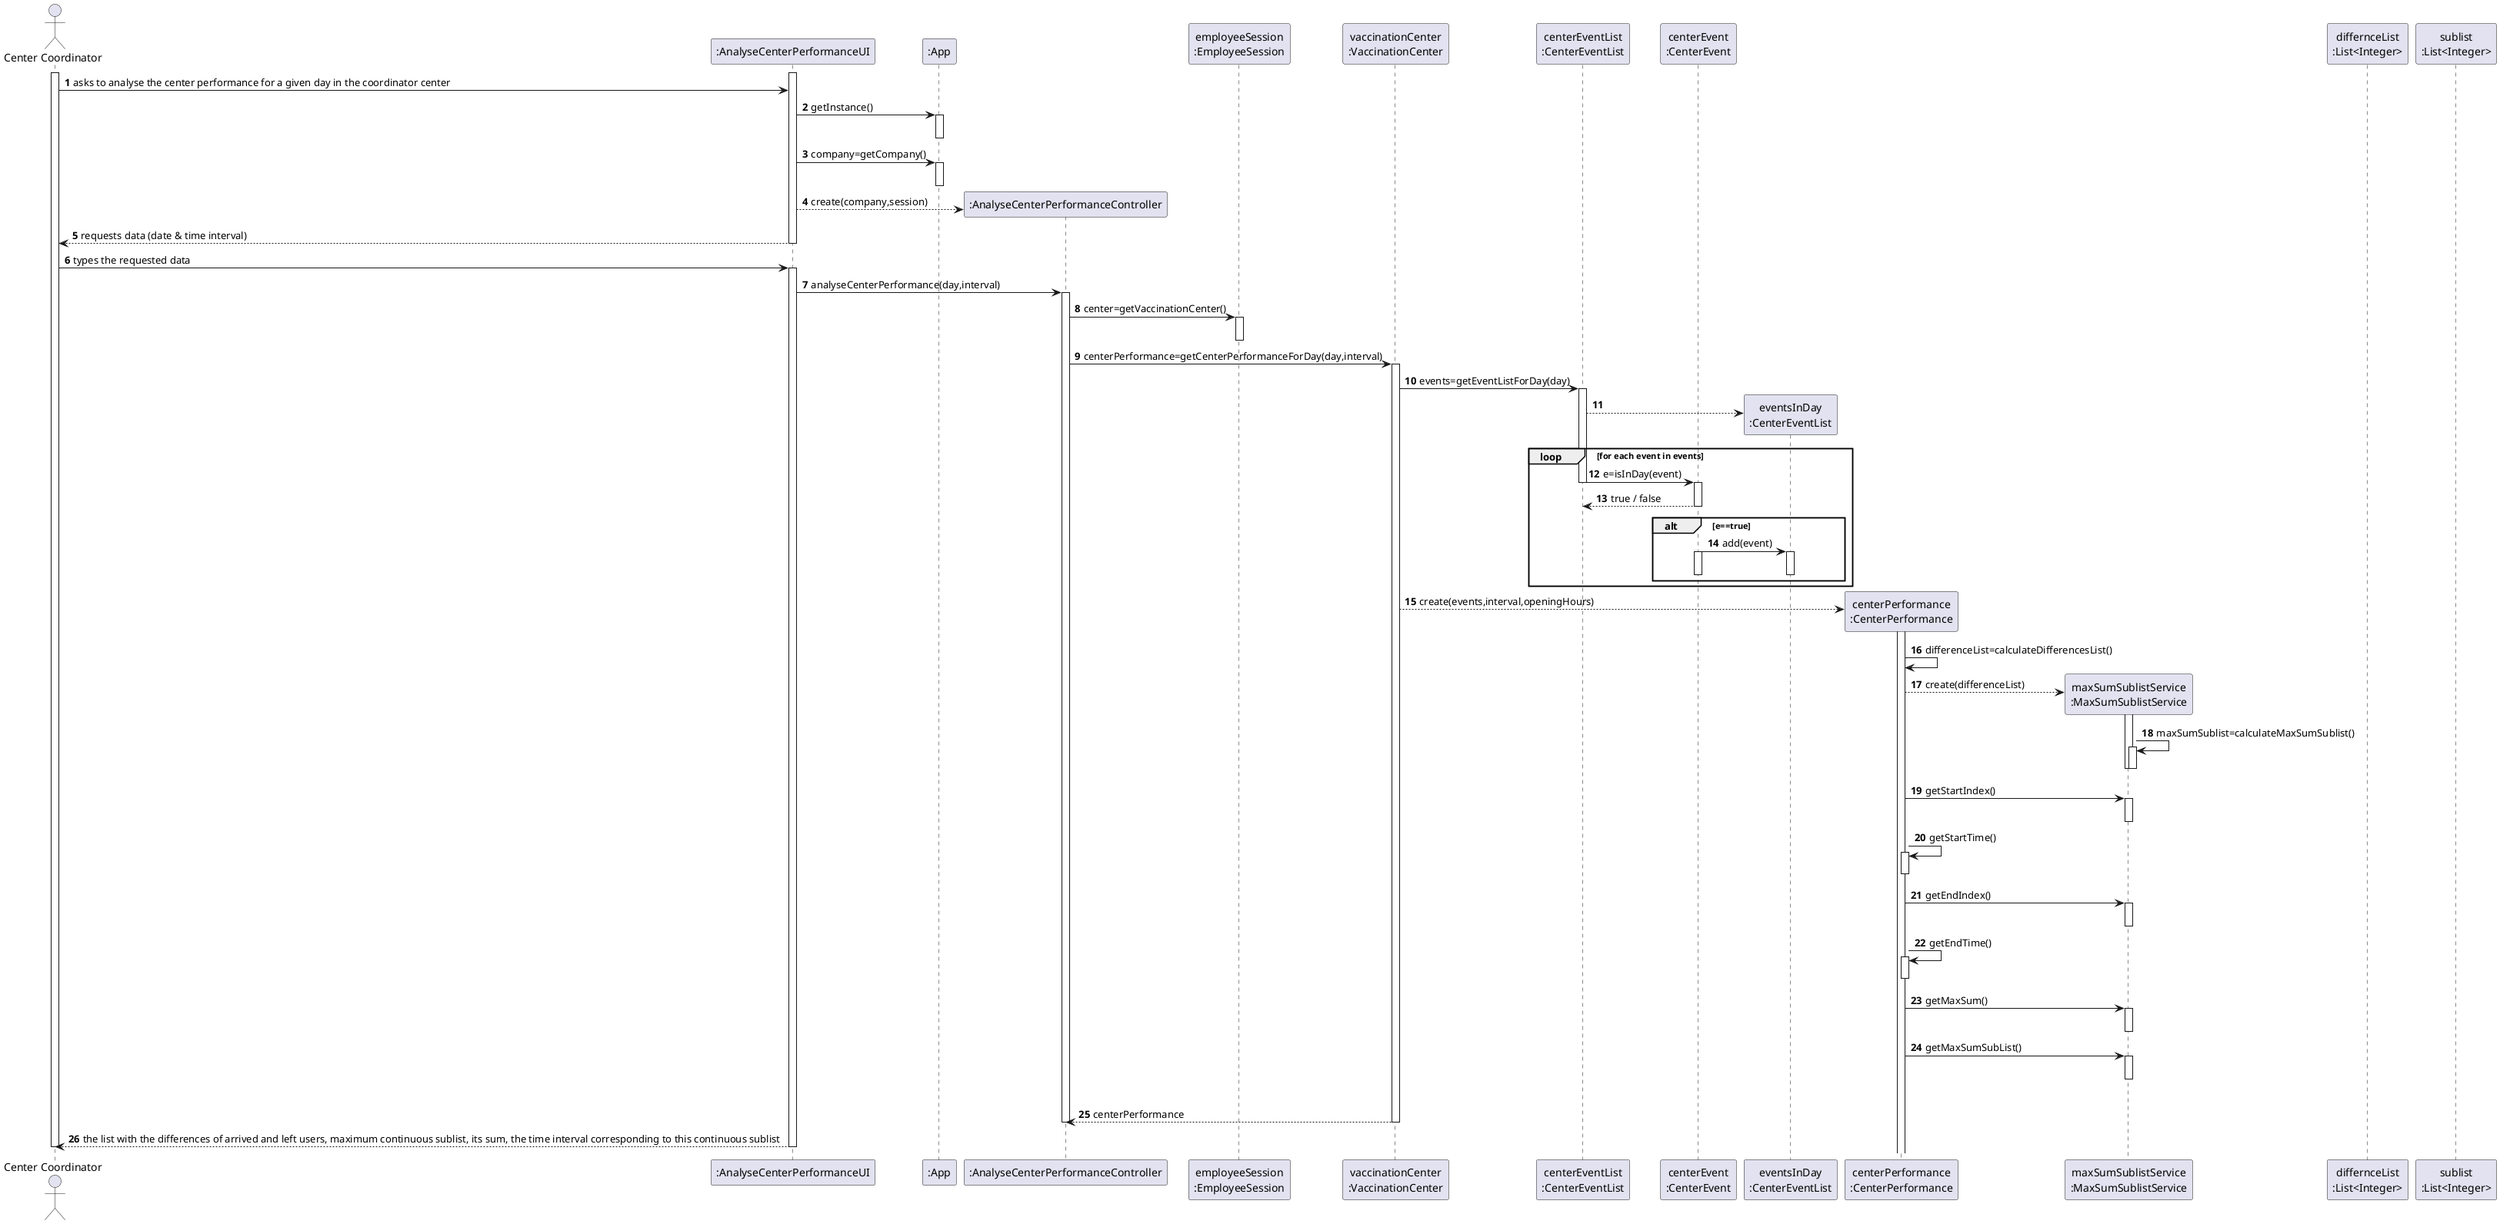 @startuml
autonumber

actor "Center Coordinator" AS COORD
participant ":AnalyseCenterPerformanceUI" as UI
participant ":App" as APP

activate COORD
activate UI
COORD -> UI : asks to analyse the center performance for a given day in the coordinator center
UI -> APP : getInstance()
activate APP
deactivate APP
UI -> APP : company=getCompany()
activate APP
deactivate APP
create ":AnalyseCenterPerformanceController" as CTRL

UI --> CTRL : create(company,session)
UI --> COORD : requests data (date & time interval)
deactivate UI
COORD -> UI : types the requested data


participant "employeeSession\n:EmployeeSession" as SESSION
participant "vaccinationCenter\n:VaccinationCenter" as VACC
participant "centerEventList\n:CenterEventList" as EVNTL
participant "centerEvent\n:CenterEvent" as EVNT

activate UI
UI -> CTRL : analyseCenterPerformance(day,interval)

activate CTRL
CTRL -> SESSION : center=getVaccinationCenter()
activate SESSION
deactivate SESSION
CTRL -> VACC : centerPerformance=getCenterPerformanceForDay(day,interval)
activate VACC
VACC -> EVNTL : events=getEventListForDay(day)
activate EVNTL
create "eventsInDay\n:CenterEventList" as EVNTLD
EVNTL --> EVNTLD

loop for each event in events
  EVNTL -> EVNT : e=isInDay(event)
  deactivate EVNTL
  activate EVNT
  EVNT --> EVNTL : true / false
  deactivate EVNT

  alt e==true
    EVNT -> EVNTLD : add(event)
    activate EVNT
    deactivate EVNT
    activate EVNTLD
    deactivate EVNTLD
  end

end loop

create "centerPerformance\n:CenterPerformance" as PERF
VACC --> PERF : create(events,interval,openingHours)
activate PERF
PERF -> PERF : differenceList=calculateDifferencesList()

create "maxSumSublistService\n:MaxSumSublistService" as MAXSS
PERF --> MAXSS : create(differenceList)
activate MAXSS
MAXSS -> MAXSS : maxSumSublist=calculateMaxSumSublist()
activate MAXSS
deactivate MAXSS
deactivate MAXSS
PERF -> MAXSS : getStartIndex()
activate MAXSS
deactivate MAXSS
PERF -> PERF : getStartTime()
activate PERF
deactivate PERF
PERF -> MAXSS : getEndIndex()
activate MAXSS
deactivate MAXSS
PERF -> PERF : getEndTime()
activate PERF
deactivate PERF
PERF -> MAXSS : getMaxSum()
activate MAXSS
deactivate MAXSS
PERF -> MAXSS : getMaxSumSubList()
activate MAXSS
deactivate MAXSS
|||
VACC --> CTRL : centerPerformance

deactivate VACC
deactivate CTRL

UI --> COORD : the list with the differences of arrived and left users, maximum continuous sublist, its sum, the time interval corresponding to this continuous sublist 
deactivate UI
deactivate COORD

participant "differnceList\n:List<Integer>" as DIFFL
participant "sublist\n:List<Integer>" as SUBL

@enduml
